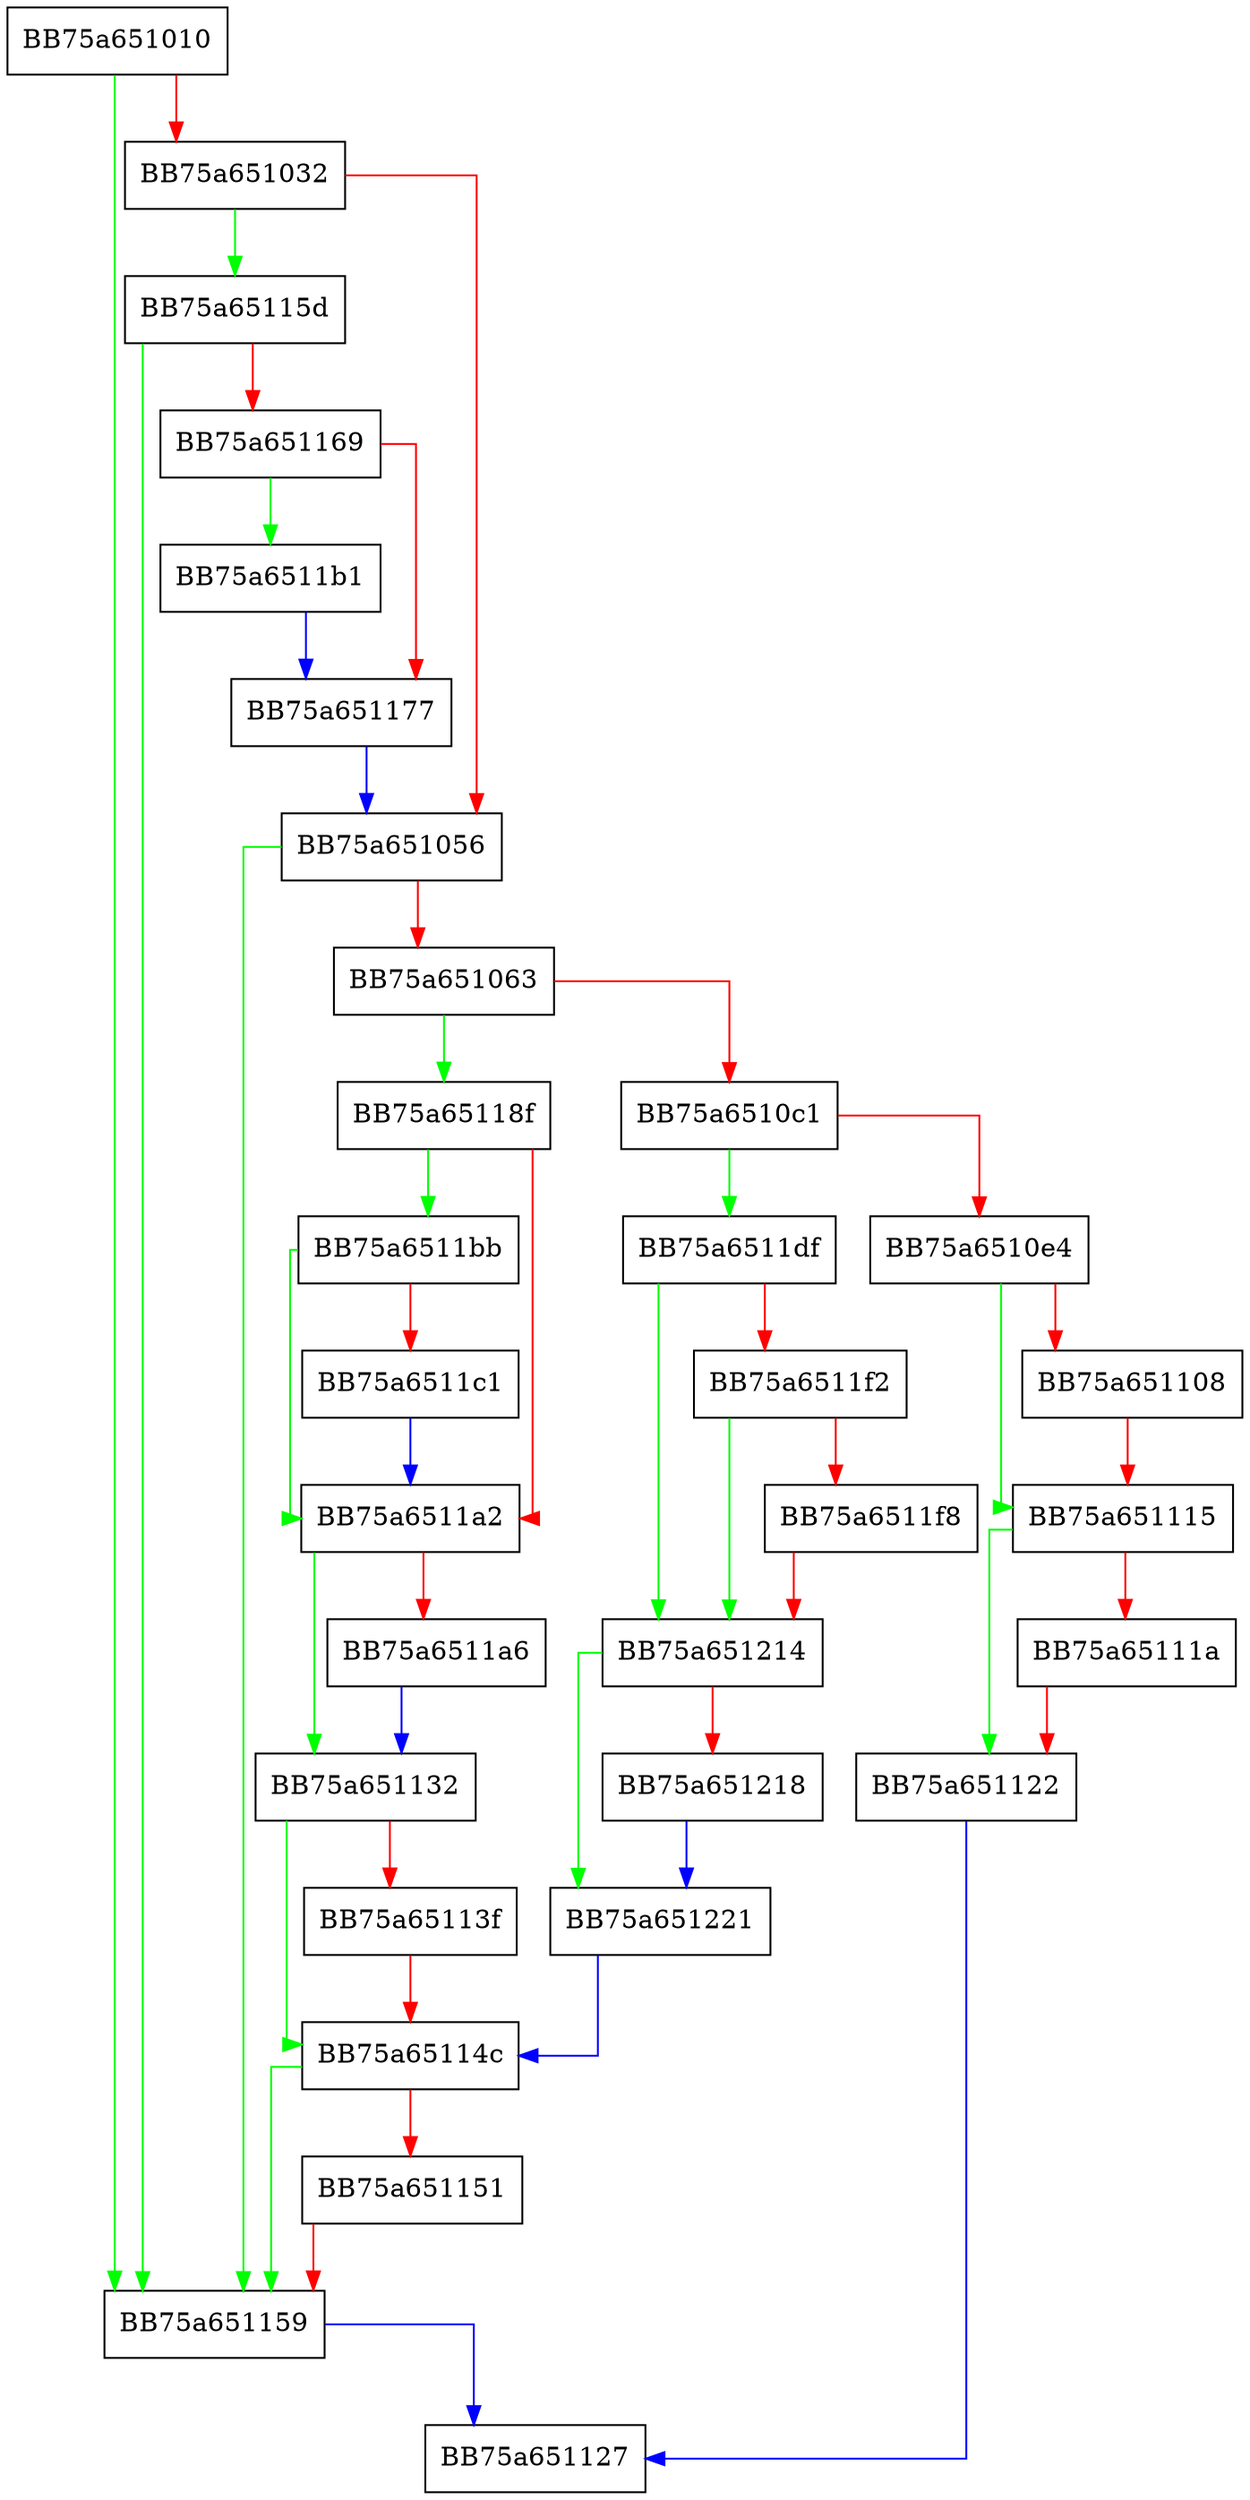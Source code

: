 digraph GetFileLastWriteTime {
  node [shape="box"];
  graph [splines=ortho];
  BB75a651010 -> BB75a651159 [color="green"];
  BB75a651010 -> BB75a651032 [color="red"];
  BB75a651032 -> BB75a65115d [color="green"];
  BB75a651032 -> BB75a651056 [color="red"];
  BB75a651056 -> BB75a651159 [color="green"];
  BB75a651056 -> BB75a651063 [color="red"];
  BB75a651063 -> BB75a65118f [color="green"];
  BB75a651063 -> BB75a6510c1 [color="red"];
  BB75a6510c1 -> BB75a6511df [color="green"];
  BB75a6510c1 -> BB75a6510e4 [color="red"];
  BB75a6510e4 -> BB75a651115 [color="green"];
  BB75a6510e4 -> BB75a651108 [color="red"];
  BB75a651108 -> BB75a651115 [color="red"];
  BB75a651115 -> BB75a651122 [color="green"];
  BB75a651115 -> BB75a65111a [color="red"];
  BB75a65111a -> BB75a651122 [color="red"];
  BB75a651122 -> BB75a651127 [color="blue"];
  BB75a651132 -> BB75a65114c [color="green"];
  BB75a651132 -> BB75a65113f [color="red"];
  BB75a65113f -> BB75a65114c [color="red"];
  BB75a65114c -> BB75a651159 [color="green"];
  BB75a65114c -> BB75a651151 [color="red"];
  BB75a651151 -> BB75a651159 [color="red"];
  BB75a651159 -> BB75a651127 [color="blue"];
  BB75a65115d -> BB75a651159 [color="green"];
  BB75a65115d -> BB75a651169 [color="red"];
  BB75a651169 -> BB75a6511b1 [color="green"];
  BB75a651169 -> BB75a651177 [color="red"];
  BB75a651177 -> BB75a651056 [color="blue"];
  BB75a65118f -> BB75a6511bb [color="green"];
  BB75a65118f -> BB75a6511a2 [color="red"];
  BB75a6511a2 -> BB75a651132 [color="green"];
  BB75a6511a2 -> BB75a6511a6 [color="red"];
  BB75a6511a6 -> BB75a651132 [color="blue"];
  BB75a6511b1 -> BB75a651177 [color="blue"];
  BB75a6511bb -> BB75a6511a2 [color="green"];
  BB75a6511bb -> BB75a6511c1 [color="red"];
  BB75a6511c1 -> BB75a6511a2 [color="blue"];
  BB75a6511df -> BB75a651214 [color="green"];
  BB75a6511df -> BB75a6511f2 [color="red"];
  BB75a6511f2 -> BB75a651214 [color="green"];
  BB75a6511f2 -> BB75a6511f8 [color="red"];
  BB75a6511f8 -> BB75a651214 [color="red"];
  BB75a651214 -> BB75a651221 [color="green"];
  BB75a651214 -> BB75a651218 [color="red"];
  BB75a651218 -> BB75a651221 [color="blue"];
  BB75a651221 -> BB75a65114c [color="blue"];
}